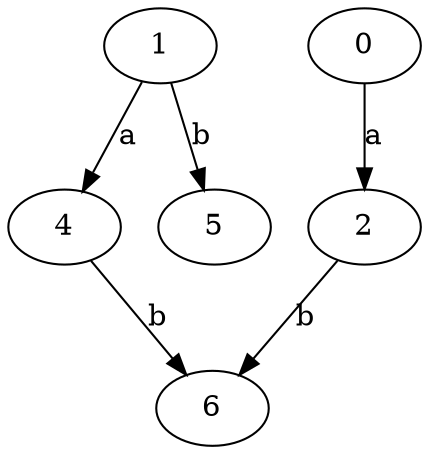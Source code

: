 strict digraph  {
2;
4;
5;
0;
6;
1;
2 -> 6  [label=b];
4 -> 6  [label=b];
0 -> 2  [label=a];
1 -> 4  [label=a];
1 -> 5  [label=b];
}
